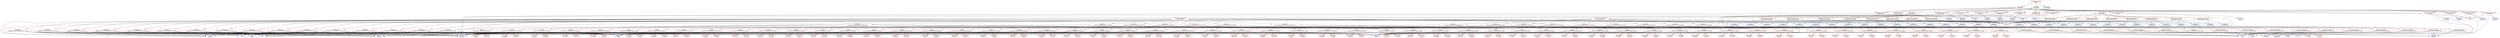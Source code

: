 digraph model_s{
"model_s" [ color=red, label="RooSimultaneousOpt\nmodel_s"];
"pdf_binChIso" [ color=red, label="RooProdPdf\npdf_binChIso"];
"pdf_binChIso_nuis" [ color=red, label="RooRealSumPdf\npdf_binChIso_nuis"];
"prop_binChIso" [ color=red, label="CMSHistErrorPropagator\nprop_binChIso"];
"shapeBkg_ChIso_isolatedZGamma_morph" [ color=red, label="CMSHistFunc\nshapeBkg_ChIso_isolatedZGamma_morph"];
"CMS_th1x" [ color=blue, label="RooRealVar\nCMS_th1x"];
"BTagSF_b" [ color=blue, label="RooRealVar\nBTagSF_b"];
"BTagSF_l" [ color=blue, label="RooRealVar\nBTagSF_l"];
"PU" [ color=blue, label="RooRealVar\nPU"];
"MuEff" [ color=blue, label="RooRealVar\nMuEff"];
"PhoEff" [ color=blue, label="RooRealVar\nPhoEff"];
"EleEff" [ color=blue, label="RooRealVar\nEleEff"];
"Q2" [ color=blue, label="RooRealVar\nQ2"];
"shapeBkg_ChIso_isolatedWGamma_morph" [ color=red, label="CMSHistFunc\nshapeBkg_ChIso_isolatedWGamma_morph"];
"shapeBkg_ChIso_isolatedTTbar_morph" [ color=red, label="CMSHistFunc\nshapeBkg_ChIso_isolatedTTbar_morph"];
"shapeBkg_ChIso_nonPromptTTGamma_morph" [ color=red, label="CMSHistFunc\nshapeBkg_ChIso_nonPromptTTGamma_morph"];
"shapeSig_ChIso_isolatedTTGamma_morph" [ color=red, label="CMSHistFunc\nshapeSig_ChIso_isolatedTTGamma_morph"];
"shapeBkg_ChIso_nonPromptTTbar_morph" [ color=red, label="CMSHistFunc\nshapeBkg_ChIso_nonPromptTTbar_morph"];
"shapeBkg_ChIso_nonPromptOther_morph" [ color=red, label="CMSHistFunc\nshapeBkg_ChIso_nonPromptOther_morph"];
"shapeBkg_ChIso_isolatedOther_morph" [ color=red, label="CMSHistFunc\nshapeBkg_ChIso_isolatedOther_morph"];
"n_exp_final_binChIso_proc_isolatedZGamma" [ color=red, label="RooProduct\nn_exp_final_binChIso_proc_isolatedZGamma"];
"systeff_ChIso_isolatedZGamma_BTagSF_b" [ color=red, label="AsymPow\nsysteff_ChIso_isolatedZGamma_BTagSF_b"];
"0.983168" [ color=red, label="RooConstVar\n0.983168"];
"1.016694" [ color=red, label="RooConstVar\n1.016694"];
"systeff_ChIso_isolatedZGamma_BTagSF_l" [ color=red, label="AsymPow\nsysteff_ChIso_isolatedZGamma_BTagSF_l"];
"0.969271" [ color=red, label="RooConstVar\n0.969271"];
"1.030796" [ color=red, label="RooConstVar\n1.030796"];
"systeff_ChIso_isolatedZGamma_MuEff" [ color=red, label="AsymPow\nsysteff_ChIso_isolatedZGamma_MuEff"];
"0.992235" [ color=red, label="RooConstVar\n0.992235"];
"1.007794" [ color=red, label="RooConstVar\n1.007794"];
"systeff_ChIso_isolatedZGamma_PhoEff" [ color=red, label="AsymPow\nsysteff_ChIso_isolatedZGamma_PhoEff"];
"0.974467" [ color=red, label="RooConstVar\n0.974467"];
"1.025532" [ color=red, label="RooConstVar\n1.025532"];
"n_exp_binChIso_proc_isolatedZGamma" [ color=red, label="ProcessNormalization\nn_exp_binChIso_proc_isolatedZGamma"];
"lumi" [ color=blue, label="RooRealVar\nlumi"];
"ZGSF" [ color=blue, label="RooRealVar\nZGSF"];
"n_exp_final_binChIso_proc_isolatedWGamma" [ color=red, label="RooProduct\nn_exp_final_binChIso_proc_isolatedWGamma"];
"systeff_ChIso_isolatedWGamma_BTagSF_b" [ color=red, label="AsymPow\nsysteff_ChIso_isolatedWGamma_BTagSF_b"];
"0.974209" [ color=red, label="RooConstVar\n0.974209"];
"1.025729" [ color=red, label="RooConstVar\n1.025729"];
"systeff_ChIso_isolatedWGamma_BTagSF_l" [ color=red, label="AsymPow\nsysteff_ChIso_isolatedWGamma_BTagSF_l"];
"0.971769" [ color=red, label="RooConstVar\n0.971769"];
"1.028197" [ color=red, label="RooConstVar\n1.028197"];
"systeff_ChIso_isolatedWGamma_MuEff" [ color=red, label="AsymPow\nsysteff_ChIso_isolatedWGamma_MuEff"];
"0.990203" [ color=red, label="RooConstVar\n0.990203"];
"1.009883" [ color=red, label="RooConstVar\n1.009883"];
"systeff_ChIso_isolatedWGamma_PhoEff" [ color=red, label="AsymPow\nsysteff_ChIso_isolatedWGamma_PhoEff"];
"0.974729" [ color=red, label="RooConstVar\n0.974729"];
"1.025271" [ color=red, label="RooConstVar\n1.025271"];
"n_exp_binChIso_proc_isolatedWGamma" [ color=red, label="ProcessNormalization\nn_exp_binChIso_proc_isolatedWGamma"];
"WGSF" [ color=blue, label="RooRealVar\nWGSF"];
"n_exp_final_binChIso_proc_isolatedTTbar" [ color=red, label="RooProduct\nn_exp_final_binChIso_proc_isolatedTTbar"];
"systeff_ChIso_isolatedTTbar_BTagSF_b" [ color=red, label="AsymPow\nsysteff_ChIso_isolatedTTbar_BTagSF_b"];
"0.992493" [ color=red, label="RooConstVar\n0.992493"];
"1.007269" [ color=red, label="RooConstVar\n1.007269"];
"systeff_ChIso_isolatedTTbar_MuEff" [ color=red, label="AsymPow\nsysteff_ChIso_isolatedTTbar_MuEff"];
"0.991776" [ color=red, label="RooConstVar\n0.991776"];
"1.008273" [ color=red, label="RooConstVar\n1.008273"];
"systeff_ChIso_isolatedTTbar_PhoEff" [ color=red, label="AsymPow\nsysteff_ChIso_isolatedTTbar_PhoEff"];
"0.974118" [ color=red, label="RooConstVar\n0.974118"];
"1.025882" [ color=red, label="RooConstVar\n1.025882"];
"n_exp_binChIso_proc_isolatedTTbar" [ color=red, label="ProcessNormalization\nn_exp_binChIso_proc_isolatedTTbar"];
"TTbarSF" [ color=blue, label="RooRealVar\nTTbarSF"];
"n_exp_final_binChIso_proc_nonPromptTTGamma" [ color=red, label="RooProduct\nn_exp_final_binChIso_proc_nonPromptTTGamma"];
"systeff_ChIso_nonPromptTTGamma_BTagSF_b" [ color=red, label="AsymPow\nsysteff_ChIso_nonPromptTTGamma_BTagSF_b"];
"0.990868" [ color=red, label="RooConstVar\n0.990868"];
"1.008932" [ color=red, label="RooConstVar\n1.008932"];
"systeff_ChIso_nonPromptTTGamma_MuEff" [ color=red, label="AsymPow\nsysteff_ChIso_nonPromptTTGamma_MuEff"];
"0.991956" [ color=red, label="RooConstVar\n0.991956"];
"1.008092" [ color=red, label="RooConstVar\n1.008092"];
"systeff_ChIso_nonPromptTTGamma_PhoEff" [ color=red, label="AsymPow\nsysteff_ChIso_nonPromptTTGamma_PhoEff"];
"0.973154" [ color=red, label="RooConstVar\n0.973154"];
"1.026846" [ color=red, label="RooConstVar\n1.026846"];
"n_exp_binChIso_proc_nonPromptTTGamma" [ color=red, label="ProcessNormalization\nn_exp_binChIso_proc_nonPromptTTGamma"];
"nonPromptSF" [ color=blue, label="RooRealVar\nnonPromptSF"];
"n_exp_final_binChIso_proc_isolatedTTGamma" [ color=red, label="RooProduct\nn_exp_final_binChIso_proc_isolatedTTGamma"];
"systeff_ChIso_isolatedTTGamma_BTagSF_b" [ color=red, label="AsymPow\nsysteff_ChIso_isolatedTTGamma_BTagSF_b"];
"0.991184" [ color=red, label="RooConstVar\n0.991184"];
"1.008611" [ color=red, label="RooConstVar\n1.008611"];
"systeff_ChIso_isolatedTTGamma_MuEff" [ color=red, label="AsymPow\nsysteff_ChIso_isolatedTTGamma_MuEff"];
"0.991875" [ color=red, label="RooConstVar\n0.991875"];
"1.008189" [ color=red, label="RooConstVar\n1.008189"];
"systeff_ChIso_isolatedTTGamma_PhoEff" [ color=red, label="AsymPow\nsysteff_ChIso_isolatedTTGamma_PhoEff"];
"0.973831" [ color=red, label="RooConstVar\n0.973831"];
"1.026180" [ color=red, label="RooConstVar\n1.026180"];
"n_exp_binChIso_proc_isolatedTTGamma" [ color=red, label="ProcessNormalization\nn_exp_binChIso_proc_isolatedTTGamma"];
"r" [ color=blue, label="RooRealVar\nr"];
"n_exp_final_binChIso_proc_nonPromptTTbar" [ color=red, label="RooProduct\nn_exp_final_binChIso_proc_nonPromptTTbar"];
"systeff_ChIso_nonPromptTTbar_BTagSF_b" [ color=red, label="AsymPow\nsysteff_ChIso_nonPromptTTbar_BTagSF_b"];
"0.991633" [ color=red, label="RooConstVar\n0.991633"];
"1.008155" [ color=red, label="RooConstVar\n1.008155"];
"systeff_ChIso_nonPromptTTbar_BTagSF_l" [ color=red, label="AsymPow\nsysteff_ChIso_nonPromptTTbar_BTagSF_l"];
"0.998711" [ color=red, label="RooConstVar\n0.998711"];
"1.001286" [ color=red, label="RooConstVar\n1.001286"];
"systeff_ChIso_nonPromptTTbar_MuEff" [ color=red, label="AsymPow\nsysteff_ChIso_nonPromptTTbar_MuEff"];
"0.992031" [ color=red, label="RooConstVar\n0.992031"];
"1.008016" [ color=red, label="RooConstVar\n1.008016"];
"systeff_ChIso_nonPromptTTbar_PhoEff" [ color=red, label="AsymPow\nsysteff_ChIso_nonPromptTTbar_PhoEff"];
"0.972998" [ color=red, label="RooConstVar\n0.972998"];
"1.027002" [ color=red, label="RooConstVar\n1.027002"];
"n_exp_binChIso_proc_nonPromptTTbar" [ color=red, label="ProcessNormalization\nn_exp_binChIso_proc_nonPromptTTbar"];
"n_exp_final_binChIso_proc_nonPromptOther" [ color=red, label="RooProduct\nn_exp_final_binChIso_proc_nonPromptOther"];
"systeff_ChIso_nonPromptOther_BTagSF_b" [ color=red, label="AsymPow\nsysteff_ChIso_nonPromptOther_BTagSF_b"];
"0.981992" [ color=red, label="RooConstVar\n0.981992"];
"1.017939" [ color=red, label="RooConstVar\n1.017939"];
"systeff_ChIso_nonPromptOther_BTagSF_l" [ color=red, label="AsymPow\nsysteff_ChIso_nonPromptOther_BTagSF_l"];
"0.969558" [ color=red, label="RooConstVar\n0.969558"];
"1.030691" [ color=red, label="RooConstVar\n1.030691"];
"systeff_ChIso_nonPromptOther_MuEff" [ color=red, label="AsymPow\nsysteff_ChIso_nonPromptOther_MuEff"];
"0.990912" [ color=red, label="RooConstVar\n0.990912"];
"1.009170" [ color=red, label="RooConstVar\n1.009170"];
"systeff_ChIso_nonPromptOther_PhoEff" [ color=red, label="AsymPow\nsysteff_ChIso_nonPromptOther_PhoEff"];
"0.972453" [ color=red, label="RooConstVar\n0.972453"];
"1.027547" [ color=red, label="RooConstVar\n1.027547"];
"n_exp_binChIso_proc_nonPromptOther" [ color=red, label="ProcessNormalization\nn_exp_binChIso_proc_nonPromptOther"];
"OtherSF" [ color=blue, label="RooRealVar\nOtherSF"];
"n_exp_final_binChIso_proc_isolatedOther" [ color=red, label="RooProduct\nn_exp_final_binChIso_proc_isolatedOther"];
"systeff_ChIso_isolatedOther_BTagSF_b" [ color=red, label="AsymPow\nsysteff_ChIso_isolatedOther_BTagSF_b"];
"0.993722" [ color=red, label="RooConstVar\n0.993722"];
"1.005883" [ color=red, label="RooConstVar\n1.005883"];
"systeff_ChIso_isolatedOther_MuEff" [ color=red, label="AsymPow\nsysteff_ChIso_isolatedOther_MuEff"];
"0.992746" [ color=red, label="RooConstVar\n0.992746"];
"1.007304" [ color=red, label="RooConstVar\n1.007304"];
"systeff_ChIso_isolatedOther_PhoEff" [ color=red, label="AsymPow\nsysteff_ChIso_isolatedOther_PhoEff"];
"0.979724" [ color=red, label="RooConstVar\n0.979724"];
"1.020276" [ color=red, label="RooConstVar\n1.020276"];
"n_exp_binChIso_proc_isolatedOther" [ color=red, label="ProcessNormalization\nn_exp_binChIso_proc_isolatedOther"];
"prop_binChIso_bin0" [ color=blue, label="RooRealVar\nprop_binChIso_bin0"];
"prop_binChIso_bin1" [ color=blue, label="RooRealVar\nprop_binChIso_bin1"];
"prop_binChIso_bin2" [ color=blue, label="RooRealVar\nprop_binChIso_bin2"];
"prop_binChIso_bin3" [ color=blue, label="RooRealVar\nprop_binChIso_bin3"];
"prop_binChIso_bin4" [ color=blue, label="RooRealVar\nprop_binChIso_bin4"];
"prop_binChIso_bin5" [ color=blue, label="RooRealVar\nprop_binChIso_bin5"];
"prop_binChIso_bin6" [ color=blue, label="RooRealVar\nprop_binChIso_bin6"];
"prop_binChIso_bin7" [ color=blue, label="RooRealVar\nprop_binChIso_bin7"];
"ONE" [ color=blue, label="RooRealVar\nONE"];
"pdfbins_binChIso" [ color=red, label="RooProdPdf\npdfbins_binChIso"];
"prop_binChIso_bin0_Pdf" [ color=red, label="SimpleGaussianConstraint\nprop_binChIso_bin0_Pdf"];
"prop_binChIso_bin0_In" [ color=blue, label="RooRealVar\nprop_binChIso_bin0_In"];
"1" [ color=red, label="RooConstVar\n1"];
"prop_binChIso_bin1_Pdf" [ color=red, label="SimpleGaussianConstraint\nprop_binChIso_bin1_Pdf"];
"prop_binChIso_bin1_In" [ color=blue, label="RooRealVar\nprop_binChIso_bin1_In"];
"prop_binChIso_bin2_Pdf" [ color=red, label="SimpleGaussianConstraint\nprop_binChIso_bin2_Pdf"];
"prop_binChIso_bin2_In" [ color=blue, label="RooRealVar\nprop_binChIso_bin2_In"];
"prop_binChIso_bin3_Pdf" [ color=red, label="SimpleGaussianConstraint\nprop_binChIso_bin3_Pdf"];
"prop_binChIso_bin3_In" [ color=blue, label="RooRealVar\nprop_binChIso_bin3_In"];
"prop_binChIso_bin4_Pdf" [ color=red, label="SimpleGaussianConstraint\nprop_binChIso_bin4_Pdf"];
"prop_binChIso_bin4_In" [ color=blue, label="RooRealVar\nprop_binChIso_bin4_In"];
"prop_binChIso_bin5_Pdf" [ color=red, label="SimpleGaussianConstraint\nprop_binChIso_bin5_Pdf"];
"prop_binChIso_bin5_In" [ color=blue, label="RooRealVar\nprop_binChIso_bin5_In"];
"prop_binChIso_bin6_Pdf" [ color=red, label="SimpleGaussianConstraint\nprop_binChIso_bin6_Pdf"];
"prop_binChIso_bin6_In" [ color=blue, label="RooRealVar\nprop_binChIso_bin6_In"];
"prop_binChIso_bin7_Pdf" [ color=red, label="SimpleGaussianConstraint\nprop_binChIso_bin7_Pdf"];
"prop_binChIso_bin7_In" [ color=blue, label="RooRealVar\nprop_binChIso_bin7_In"];
"lumi_Pdf" [ color=red, label="SimpleGaussianConstraint\nlumi_Pdf"];
"lumi_In" [ color=blue, label="RooRealVar\nlumi_In"];
"BTagSF_b_Pdf" [ color=red, label="SimpleGaussianConstraint\nBTagSF_b_Pdf"];
"BTagSF_b_In" [ color=blue, label="RooRealVar\nBTagSF_b_In"];
"BTagSF_l_Pdf" [ color=red, label="SimpleGaussianConstraint\nBTagSF_l_Pdf"];
"BTagSF_l_In" [ color=blue, label="RooRealVar\nBTagSF_l_In"];
"PU_Pdf" [ color=red, label="SimpleGaussianConstraint\nPU_Pdf"];
"PU_In" [ color=blue, label="RooRealVar\nPU_In"];
"MuEff_Pdf" [ color=red, label="SimpleGaussianConstraint\nMuEff_Pdf"];
"MuEff_In" [ color=blue, label="RooRealVar\nMuEff_In"];
"PhoEff_Pdf" [ color=red, label="SimpleGaussianConstraint\nPhoEff_Pdf"];
"PhoEff_In" [ color=blue, label="RooRealVar\nPhoEff_In"];
"EleEff_Pdf" [ color=red, label="SimpleGaussianConstraint\nEleEff_Pdf"];
"EleEff_In" [ color=blue, label="RooRealVar\nEleEff_In"];
"Q2_Pdf" [ color=red, label="SimpleGaussianConstraint\nQ2_Pdf"];
"Q2_In" [ color=blue, label="RooRealVar\nQ2_In"];
"TTbarSF_Pdf" [ color=red, label="SimpleGaussianConstraint\nTTbarSF_Pdf"];
"0.2" [ color=red, label="RooConstVar\n0.2"];
"TTbarSF_In" [ color=blue, label="RooRealVar\nTTbarSF_In"];
"WGSF_Pdf" [ color=red, label="SimpleGaussianConstraint\nWGSF_Pdf"];
"WGSF_In" [ color=blue, label="RooRealVar\nWGSF_In"];
"ZGSF_Pdf" [ color=red, label="SimpleGaussianConstraint\nZGSF_Pdf"];
"ZGSF_In" [ color=blue, label="RooRealVar\nZGSF_In"];
"OtherSF_Pdf" [ color=red, label="SimpleGaussianConstraint\nOtherSF_Pdf"];
"OtherSF_In" [ color=blue, label="RooRealVar\nOtherSF_In"];
"pdf_binM3" [ color=red, label="RooProdPdf\npdf_binM3"];
"pdf_binM3_nuis" [ color=red, label="RooRealSumPdf\npdf_binM3_nuis"];
"prop_binM3" [ color=red, label="CMSHistErrorPropagator\nprop_binM3"];
"shapeBkg_M3_isolatedZGamma_morph" [ color=red, label="CMSHistFunc\nshapeBkg_M3_isolatedZGamma_morph"];
"shapeBkg_M3_isolatedWGamma_morph" [ color=red, label="CMSHistFunc\nshapeBkg_M3_isolatedWGamma_morph"];
"shapeBkg_M3_isolatedTTbar_morph" [ color=red, label="CMSHistFunc\nshapeBkg_M3_isolatedTTbar_morph"];
"shapeBkg_M3_nonPromptTTGamma_morph" [ color=red, label="CMSHistFunc\nshapeBkg_M3_nonPromptTTGamma_morph"];
"shapeSig_M3_isolatedTTGamma_morph" [ color=red, label="CMSHistFunc\nshapeSig_M3_isolatedTTGamma_morph"];
"shapeBkg_M3_nonPromptTTbar_morph" [ color=red, label="CMSHistFunc\nshapeBkg_M3_nonPromptTTbar_morph"];
"shapeBkg_M3_nonPromptOther_morph" [ color=red, label="CMSHistFunc\nshapeBkg_M3_nonPromptOther_morph"];
"shapeBkg_M3_isolatedOther_morph" [ color=red, label="CMSHistFunc\nshapeBkg_M3_isolatedOther_morph"];
"n_exp_final_binM3_proc_isolatedZGamma" [ color=red, label="RooProduct\nn_exp_final_binM3_proc_isolatedZGamma"];
"systeff_M3_isolatedZGamma_BTagSF_b" [ color=red, label="AsymPow\nsysteff_M3_isolatedZGamma_BTagSF_b"];
"0.982375" [ color=red, label="RooConstVar\n0.982375"];
"1.017436" [ color=red, label="RooConstVar\n1.017436"];
"systeff_M3_isolatedZGamma_BTagSF_l" [ color=red, label="AsymPow\nsysteff_M3_isolatedZGamma_BTagSF_l"];
"0.970734" [ color=red, label="RooConstVar\n0.970734"];
"1.029242" [ color=red, label="RooConstVar\n1.029242"];
"systeff_M3_isolatedZGamma_MuEff" [ color=red, label="AsymPow\nsysteff_M3_isolatedZGamma_MuEff"];
"0.992128" [ color=red, label="RooConstVar\n0.992128"];
"1.007922" [ color=red, label="RooConstVar\n1.007922"];
"systeff_M3_isolatedZGamma_PhoEff" [ color=red, label="AsymPow\nsysteff_M3_isolatedZGamma_PhoEff"];
"0.973715" [ color=red, label="RooConstVar\n0.973715"];
"1.026285" [ color=red, label="RooConstVar\n1.026285"];
"n_exp_binM3_proc_isolatedZGamma" [ color=red, label="ProcessNormalization\nn_exp_binM3_proc_isolatedZGamma"];
"n_exp_final_binM3_proc_isolatedWGamma" [ color=red, label="RooProduct\nn_exp_final_binM3_proc_isolatedWGamma"];
"systeff_M3_isolatedWGamma_BTagSF_b" [ color=red, label="AsymPow\nsysteff_M3_isolatedWGamma_BTagSF_b"];
"0.976960" [ color=red, label="RooConstVar\n0.976960"];
"1.022896" [ color=red, label="RooConstVar\n1.022896"];
"systeff_M3_isolatedWGamma_BTagSF_l" [ color=red, label="AsymPow\nsysteff_M3_isolatedWGamma_BTagSF_l"];
"0.972671" [ color=red, label="RooConstVar\n0.972671"];
"1.027568" [ color=red, label="RooConstVar\n1.027568"];
"systeff_M3_isolatedWGamma_MuEff" [ color=red, label="AsymPow\nsysteff_M3_isolatedWGamma_MuEff"];
"0.990080" [ color=red, label="RooConstVar\n0.990080"];
"1.010000" [ color=red, label="RooConstVar\n1.010000"];
"systeff_M3_isolatedWGamma_PhoEff" [ color=red, label="AsymPow\nsysteff_M3_isolatedWGamma_PhoEff"];
"0.974415" [ color=red, label="RooConstVar\n0.974415"];
"1.025585" [ color=red, label="RooConstVar\n1.025585"];
"n_exp_binM3_proc_isolatedWGamma" [ color=red, label="ProcessNormalization\nn_exp_binM3_proc_isolatedWGamma"];
"n_exp_final_binM3_proc_isolatedTTbar" [ color=red, label="RooProduct\nn_exp_final_binM3_proc_isolatedTTbar"];
"systeff_M3_isolatedTTbar_BTagSF_b" [ color=red, label="AsymPow\nsysteff_M3_isolatedTTbar_BTagSF_b"];
"0.991728" [ color=red, label="RooConstVar\n0.991728"];
"1.008053" [ color=red, label="RooConstVar\n1.008053"];
"systeff_M3_isolatedTTbar_BTagSF_l" [ color=red, label="AsymPow\nsysteff_M3_isolatedTTbar_BTagSF_l"];
"1.001619" [ color=red, label="RooConstVar\n1.001619"];
"0.998393" [ color=red, label="RooConstVar\n0.998393"];
"systeff_M3_isolatedTTbar_MuEff" [ color=red, label="AsymPow\nsysteff_M3_isolatedTTbar_MuEff"];
"0.991763" [ color=red, label="RooConstVar\n0.991763"];
"1.008292" [ color=red, label="RooConstVar\n1.008292"];
"systeff_M3_isolatedTTbar_PhoEff" [ color=red, label="AsymPow\nsysteff_M3_isolatedTTbar_PhoEff"];
"0.975101" [ color=red, label="RooConstVar\n0.975101"];
"1.024899" [ color=red, label="RooConstVar\n1.024899"];
"n_exp_binM3_proc_isolatedTTbar" [ color=red, label="ProcessNormalization\nn_exp_binM3_proc_isolatedTTbar"];
"n_exp_final_binM3_proc_nonPromptTTGamma" [ color=red, label="RooProduct\nn_exp_final_binM3_proc_nonPromptTTGamma"];
"systeff_M3_nonPromptTTGamma_BTagSF_b" [ color=red, label="AsymPow\nsysteff_M3_nonPromptTTGamma_BTagSF_b"];
"0.988848" [ color=red, label="RooConstVar\n0.988848"];
"1.010997" [ color=red, label="RooConstVar\n1.010997"];
"systeff_M3_nonPromptTTGamma_MuEff" [ color=red, label="AsymPow\nsysteff_M3_nonPromptTTGamma_MuEff"];
"0.991745" [ color=red, label="RooConstVar\n0.991745"];
"1.008308" [ color=red, label="RooConstVar\n1.008308"];
"systeff_M3_nonPromptTTGamma_PhoEff" [ color=red, label="AsymPow\nsysteff_M3_nonPromptTTGamma_PhoEff"];
"0.972800" [ color=red, label="RooConstVar\n0.972800"];
"1.027200" [ color=red, label="RooConstVar\n1.027200"];
"n_exp_binM3_proc_nonPromptTTGamma" [ color=red, label="ProcessNormalization\nn_exp_binM3_proc_nonPromptTTGamma"];
"n_exp_final_binM3_proc_isolatedTTGamma" [ color=red, label="RooProduct\nn_exp_final_binM3_proc_isolatedTTGamma"];
"systeff_M3_isolatedTTGamma_BTagSF_b" [ color=red, label="AsymPow\nsysteff_M3_isolatedTTGamma_BTagSF_b"];
"0.990725" [ color=red, label="RooConstVar\n0.990725"];
"1.009071" [ color=red, label="RooConstVar\n1.009071"];
"systeff_M3_isolatedTTGamma_MuEff" [ color=red, label="AsymPow\nsysteff_M3_isolatedTTGamma_MuEff"];
"0.991951" [ color=red, label="RooConstVar\n0.991951"];
"1.008098" [ color=red, label="RooConstVar\n1.008098"];
"systeff_M3_isolatedTTGamma_PhoEff" [ color=red, label="AsymPow\nsysteff_M3_isolatedTTGamma_PhoEff"];
"0.973596" [ color=red, label="RooConstVar\n0.973596"];
"1.026403" [ color=red, label="RooConstVar\n1.026403"];
"n_exp_binM3_proc_isolatedTTGamma" [ color=red, label="ProcessNormalization\nn_exp_binM3_proc_isolatedTTGamma"];
"n_exp_final_binM3_proc_nonPromptTTbar" [ color=red, label="RooProduct\nn_exp_final_binM3_proc_nonPromptTTbar"];
"systeff_M3_nonPromptTTbar_BTagSF_b" [ color=red, label="AsymPow\nsysteff_M3_nonPromptTTbar_BTagSF_b"];
"0.990953" [ color=red, label="RooConstVar\n0.990953"];
"1.008847" [ color=red, label="RooConstVar\n1.008847"];
"systeff_M3_nonPromptTTbar_MuEff" [ color=red, label="AsymPow\nsysteff_M3_nonPromptTTbar_MuEff"];
"0.991987" [ color=red, label="RooConstVar\n0.991987"];
"1.008061" [ color=red, label="RooConstVar\n1.008061"];
"systeff_M3_nonPromptTTbar_PhoEff" [ color=red, label="AsymPow\nsysteff_M3_nonPromptTTbar_PhoEff"];
"0.972582" [ color=red, label="RooConstVar\n0.972582"];
"1.027418" [ color=red, label="RooConstVar\n1.027418"];
"n_exp_binM3_proc_nonPromptTTbar" [ color=red, label="ProcessNormalization\nn_exp_binM3_proc_nonPromptTTbar"];
"n_exp_final_binM3_proc_nonPromptOther" [ color=red, label="RooProduct\nn_exp_final_binM3_proc_nonPromptOther"];
"systeff_M3_nonPromptOther_BTagSF_b" [ color=red, label="AsymPow\nsysteff_M3_nonPromptOther_BTagSF_b"];
"0.982297" [ color=red, label="RooConstVar\n0.982297"];
"1.017341" [ color=red, label="RooConstVar\n1.017341"];
"systeff_M3_nonPromptOther_BTagSF_l" [ color=red, label="AsymPow\nsysteff_M3_nonPromptOther_BTagSF_l"];
"0.967319" [ color=red, label="RooConstVar\n0.967319"];
"1.032437" [ color=red, label="RooConstVar\n1.032437"];
"systeff_M3_nonPromptOther_MuEff" [ color=red, label="AsymPow\nsysteff_M3_nonPromptOther_MuEff"];
"0.991507" [ color=red, label="RooConstVar\n0.991507"];
"1.008542" [ color=red, label="RooConstVar\n1.008542"];
"systeff_M3_nonPromptOther_PhoEff" [ color=red, label="AsymPow\nsysteff_M3_nonPromptOther_PhoEff"];
"0.970410" [ color=red, label="RooConstVar\n0.970410"];
"1.029590" [ color=red, label="RooConstVar\n1.029590"];
"n_exp_binM3_proc_nonPromptOther" [ color=red, label="ProcessNormalization\nn_exp_binM3_proc_nonPromptOther"];
"n_exp_final_binM3_proc_isolatedOther" [ color=red, label="RooProduct\nn_exp_final_binM3_proc_isolatedOther"];
"systeff_M3_isolatedOther_BTagSF_b" [ color=red, label="AsymPow\nsysteff_M3_isolatedOther_BTagSF_b"];
"0.995700" [ color=red, label="RooConstVar\n0.995700"];
"1.003801" [ color=red, label="RooConstVar\n1.003801"];
"systeff_M3_isolatedOther_BTagSF_l" [ color=red, label="AsymPow\nsysteff_M3_isolatedOther_BTagSF_l"];
"1.001437" [ color=red, label="RooConstVar\n1.001437"];
"0.998567" [ color=red, label="RooConstVar\n0.998567"];
"systeff_M3_isolatedOther_MuEff" [ color=red, label="AsymPow\nsysteff_M3_isolatedOther_MuEff"];
"0.995866" [ color=red, label="RooConstVar\n0.995866"];
"1.004154" [ color=red, label="RooConstVar\n1.004154"];
"systeff_M3_isolatedOther_PhoEff" [ color=red, label="AsymPow\nsysteff_M3_isolatedOther_PhoEff"];
"0.978986" [ color=red, label="RooConstVar\n0.978986"];
"1.021014" [ color=red, label="RooConstVar\n1.021014"];
"n_exp_binM3_proc_isolatedOther" [ color=red, label="ProcessNormalization\nn_exp_binM3_proc_isolatedOther"];
"prop_binM3_bin0" [ color=blue, label="RooRealVar\nprop_binM3_bin0"];
"prop_binM3_bin1" [ color=blue, label="RooRealVar\nprop_binM3_bin1"];
"prop_binM3_bin2" [ color=blue, label="RooRealVar\nprop_binM3_bin2"];
"prop_binM3_bin3" [ color=blue, label="RooRealVar\nprop_binM3_bin3"];
"prop_binM3_bin4" [ color=blue, label="RooRealVar\nprop_binM3_bin4"];
"prop_binM3_bin5" [ color=blue, label="RooRealVar\nprop_binM3_bin5"];
"prop_binM3_bin6" [ color=blue, label="RooRealVar\nprop_binM3_bin6"];
"prop_binM3_bin7" [ color=blue, label="RooRealVar\nprop_binM3_bin7"];
"pdfbins_binM3" [ color=red, label="RooProdPdf\npdfbins_binM3"];
"prop_binM3_bin0_Pdf" [ color=red, label="SimpleGaussianConstraint\nprop_binM3_bin0_Pdf"];
"prop_binM3_bin0_In" [ color=blue, label="RooRealVar\nprop_binM3_bin0_In"];
"prop_binM3_bin1_Pdf" [ color=red, label="SimpleGaussianConstraint\nprop_binM3_bin1_Pdf"];
"prop_binM3_bin1_In" [ color=blue, label="RooRealVar\nprop_binM3_bin1_In"];
"prop_binM3_bin2_Pdf" [ color=red, label="SimpleGaussianConstraint\nprop_binM3_bin2_Pdf"];
"prop_binM3_bin2_In" [ color=blue, label="RooRealVar\nprop_binM3_bin2_In"];
"prop_binM3_bin3_Pdf" [ color=red, label="SimpleGaussianConstraint\nprop_binM3_bin3_Pdf"];
"prop_binM3_bin3_In" [ color=blue, label="RooRealVar\nprop_binM3_bin3_In"];
"prop_binM3_bin4_Pdf" [ color=red, label="SimpleGaussianConstraint\nprop_binM3_bin4_Pdf"];
"prop_binM3_bin4_In" [ color=blue, label="RooRealVar\nprop_binM3_bin4_In"];
"prop_binM3_bin5_Pdf" [ color=red, label="SimpleGaussianConstraint\nprop_binM3_bin5_Pdf"];
"prop_binM3_bin5_In" [ color=blue, label="RooRealVar\nprop_binM3_bin5_In"];
"prop_binM3_bin6_Pdf" [ color=red, label="SimpleGaussianConstraint\nprop_binM3_bin6_Pdf"];
"prop_binM3_bin6_In" [ color=blue, label="RooRealVar\nprop_binM3_bin6_In"];
"prop_binM3_bin7_Pdf" [ color=red, label="SimpleGaussianConstraint\nprop_binM3_bin7_Pdf"];
"prop_binM3_bin7_In" [ color=blue, label="RooRealVar\nprop_binM3_bin7_In"];
"CMS_channel" [ color=blue, label="RooCategory\nCMS_channel"];
"n_exp_binChIso_proc_isolatedTTbar" -> "lumi";
"n_exp_binChIso_proc_isolatedTTbar" -> "TTbarSF";
"BTagSF_b_Pdf" -> "BTagSF_b";
"BTagSF_b_Pdf" -> "1";
"BTagSF_b_Pdf" -> "BTagSF_b_In";
"n_exp_binChIso_proc_isolatedOther" -> "lumi";
"n_exp_binChIso_proc_isolatedOther" -> "OtherSF";
"lumi_Pdf" -> "lumi";
"lumi_Pdf" -> "lumi_In";
"lumi_Pdf" -> "1";
"BTagSF_l_Pdf" -> "1";
"BTagSF_l_Pdf" -> "BTagSF_l";
"BTagSF_l_Pdf" -> "BTagSF_l_In";
"PhoEff_Pdf" -> "1";
"PhoEff_Pdf" -> "PhoEff";
"PhoEff_Pdf" -> "PhoEff_In";
"prop_binM3_bin6_Pdf" -> "1";
"prop_binM3_bin6_Pdf" -> "prop_binM3_bin6_In";
"prop_binM3_bin6_Pdf" -> "prop_binM3_bin6";
"Q2_Pdf" -> "1";
"Q2_Pdf" -> "Q2";
"Q2_Pdf" -> "Q2_In";
"PU_Pdf" -> "PU_In";
"PU_Pdf" -> "1";
"PU_Pdf" -> "PU";
"EleEff_Pdf" -> "1";
"EleEff_Pdf" -> "EleEff";
"EleEff_Pdf" -> "EleEff_In";
"MuEff_Pdf" -> "1";
"MuEff_Pdf" -> "MuEff";
"MuEff_Pdf" -> "MuEff_In";
"WGSF_Pdf" -> "0.2";
"WGSF_Pdf" -> "WGSF";
"WGSF_Pdf" -> "WGSF_In";
"TTbarSF_Pdf" -> "0.2";
"TTbarSF_Pdf" -> "TTbarSF";
"TTbarSF_Pdf" -> "TTbarSF_In";
"OtherSF_Pdf" -> "0.2";
"OtherSF_Pdf" -> "OtherSF";
"OtherSF_Pdf" -> "OtherSF_In";
"ZGSF_Pdf" -> "0.2";
"ZGSF_Pdf" -> "ZGSF";
"ZGSF_Pdf" -> "ZGSF_In";
"n_exp_binM3_proc_isolatedTTbar" -> "lumi";
"n_exp_binM3_proc_isolatedTTbar" -> "TTbarSF";
"n_exp_binM3_proc_isolatedZGamma" -> "lumi";
"n_exp_binM3_proc_isolatedZGamma" -> "ZGSF";
"n_exp_binM3_proc_isolatedTTGamma" -> "r";
"n_exp_binM3_proc_isolatedTTGamma" -> "lumi";
"n_exp_binChIso_proc_nonPromptTTbar" -> "lumi";
"n_exp_binChIso_proc_nonPromptTTbar" -> "TTbarSF";
"n_exp_binChIso_proc_nonPromptTTbar" -> "nonPromptSF";
"n_exp_binM3_proc_nonPromptTTbar" -> "lumi";
"n_exp_binM3_proc_nonPromptTTbar" -> "TTbarSF";
"n_exp_binM3_proc_nonPromptTTbar" -> "nonPromptSF";
"n_exp_binM3_proc_isolatedOther" -> "lumi";
"n_exp_binM3_proc_isolatedOther" -> "OtherSF";
"n_exp_binChIso_proc_isolatedTTGamma" -> "r";
"n_exp_binChIso_proc_isolatedTTGamma" -> "lumi";
"n_exp_binChIso_proc_isolatedWGamma" -> "lumi";
"n_exp_binChIso_proc_isolatedWGamma" -> "WGSF";
"n_exp_binChIso_proc_isolatedZGamma" -> "lumi";
"n_exp_binChIso_proc_isolatedZGamma" -> "ZGSF";
"n_exp_binChIso_proc_nonPromptOther" -> "lumi";
"n_exp_binChIso_proc_nonPromptOther" -> "OtherSF";
"n_exp_binChIso_proc_nonPromptOther" -> "nonPromptSF";
"n_exp_binM3_proc_isolatedWGamma" -> "lumi";
"n_exp_binM3_proc_isolatedWGamma" -> "WGSF";
"n_exp_binChIso_proc_nonPromptTTGamma" -> "lumi";
"n_exp_binChIso_proc_nonPromptTTGamma" -> "nonPromptSF";
"n_exp_binM3_proc_nonPromptTTGamma" -> "lumi";
"n_exp_binM3_proc_nonPromptTTGamma" -> "nonPromptSF";
"n_exp_binM3_proc_nonPromptOther" -> "lumi";
"n_exp_binM3_proc_nonPromptOther" -> "OtherSF";
"n_exp_binM3_proc_nonPromptOther" -> "nonPromptSF";
"prop_binChIso_bin7_Pdf" -> "1";
"prop_binChIso_bin7_Pdf" -> "prop_binChIso_bin7_In";
"prop_binChIso_bin7_Pdf" -> "prop_binChIso_bin7";
"prop_binChIso_bin3_Pdf" -> "1";
"prop_binChIso_bin3_Pdf" -> "prop_binChIso_bin3_In";
"prop_binChIso_bin3_Pdf" -> "prop_binChIso_bin3";
"prop_binChIso_bin0_Pdf" -> "1";
"prop_binChIso_bin0_Pdf" -> "prop_binChIso_bin0";
"prop_binChIso_bin0_Pdf" -> "prop_binChIso_bin0_In";
"prop_binChIso_bin5_Pdf" -> "1";
"prop_binChIso_bin5_Pdf" -> "prop_binChIso_bin5_In";
"prop_binChIso_bin5_Pdf" -> "prop_binChIso_bin5";
"prop_binChIso_bin1_Pdf" -> "1";
"prop_binChIso_bin1_Pdf" -> "prop_binChIso_bin1";
"prop_binChIso_bin1_Pdf" -> "prop_binChIso_bin1_In";
"prop_binChIso_bin2_Pdf" -> "1";
"prop_binChIso_bin2_Pdf" -> "prop_binChIso_bin2_In";
"prop_binChIso_bin2_Pdf" -> "prop_binChIso_bin2";
"prop_binChIso_bin4_Pdf" -> "1";
"prop_binChIso_bin4_Pdf" -> "prop_binChIso_bin4";
"prop_binChIso_bin4_Pdf" -> "prop_binChIso_bin4_In";
"prop_binChIso_bin6_Pdf" -> "1";
"prop_binChIso_bin6_Pdf" -> "prop_binChIso_bin6_In";
"prop_binChIso_bin6_Pdf" -> "prop_binChIso_bin6";
"prop_binM3_bin0_Pdf" -> "1";
"prop_binM3_bin0_Pdf" -> "prop_binM3_bin0_In";
"prop_binM3_bin0_Pdf" -> "prop_binM3_bin0";
"prop_binM3_bin4_Pdf" -> "1";
"prop_binM3_bin4_Pdf" -> "prop_binM3_bin4_In";
"prop_binM3_bin4_Pdf" -> "prop_binM3_bin4";
"prop_binM3_bin3_Pdf" -> "1";
"prop_binM3_bin3_Pdf" -> "prop_binM3_bin3";
"prop_binM3_bin3_Pdf" -> "prop_binM3_bin3_In";
"prop_binM3_bin1_Pdf" -> "1";
"prop_binM3_bin1_Pdf" -> "prop_binM3_bin1";
"prop_binM3_bin1_Pdf" -> "prop_binM3_bin1_In";
"prop_binM3_bin2_Pdf" -> "1";
"prop_binM3_bin2_Pdf" -> "prop_binM3_bin2";
"prop_binM3_bin2_Pdf" -> "prop_binM3_bin2_In";
"prop_binM3_bin7_Pdf" -> "1";
"prop_binM3_bin7_Pdf" -> "prop_binM3_bin7_In";
"prop_binM3_bin7_Pdf" -> "prop_binM3_bin7";
"prop_binM3_bin5_Pdf" -> "1";
"prop_binM3_bin5_Pdf" -> "prop_binM3_bin5_In";
"prop_binM3_bin5_Pdf" -> "prop_binM3_bin5";
"model_s" -> "CMS_channel";
"model_s" -> "pdf_binChIso";
"model_s" -> "pdf_binM3";
"pdf_binChIso" -> "BTagSF_b_Pdf";
"pdf_binChIso" -> "lumi_Pdf";
"pdf_binChIso" -> "BTagSF_l_Pdf";
"pdf_binChIso" -> "PhoEff_Pdf";
"pdf_binChIso" -> "Q2_Pdf";
"pdf_binChIso" -> "PU_Pdf";
"pdf_binChIso" -> "EleEff_Pdf";
"pdf_binChIso" -> "MuEff_Pdf";
"pdf_binChIso" -> "WGSF_Pdf";
"pdf_binChIso" -> "TTbarSF_Pdf";
"pdf_binChIso" -> "OtherSF_Pdf";
"pdf_binChIso" -> "ZGSF_Pdf";
"pdf_binChIso" -> "pdf_binChIso_nuis";
"pdf_binChIso" -> "pdfbins_binChIso";
"pdf_binChIso_nuis" -> "ONE";
"pdf_binChIso_nuis" -> "prop_binChIso";
"prop_binChIso" -> "CMS_th1x";
"prop_binChIso" -> "prop_binChIso_bin0";
"prop_binChIso" -> "prop_binChIso_bin1";
"prop_binChIso" -> "prop_binChIso_bin2";
"prop_binChIso" -> "prop_binChIso_bin7";
"prop_binChIso" -> "prop_binChIso_bin3";
"prop_binChIso" -> "prop_binChIso_bin4";
"prop_binChIso" -> "prop_binChIso_bin5";
"prop_binChIso" -> "prop_binChIso_bin6";
"prop_binChIso" -> "shapeBkg_ChIso_isolatedZGamma_morph";
"prop_binChIso" -> "shapeBkg_ChIso_isolatedWGamma_morph";
"prop_binChIso" -> "shapeBkg_ChIso_isolatedTTbar_morph";
"prop_binChIso" -> "shapeBkg_ChIso_nonPromptTTGamma_morph";
"prop_binChIso" -> "shapeSig_ChIso_isolatedTTGamma_morph";
"prop_binChIso" -> "shapeBkg_ChIso_nonPromptTTbar_morph";
"prop_binChIso" -> "shapeBkg_ChIso_nonPromptOther_morph";
"prop_binChIso" -> "shapeBkg_ChIso_isolatedOther_morph";
"prop_binChIso" -> "n_exp_final_binChIso_proc_isolatedZGamma";
"prop_binChIso" -> "n_exp_final_binChIso_proc_isolatedWGamma";
"prop_binChIso" -> "n_exp_final_binChIso_proc_isolatedTTbar";
"prop_binChIso" -> "n_exp_final_binChIso_proc_nonPromptTTGamma";
"prop_binChIso" -> "n_exp_final_binChIso_proc_isolatedTTGamma";
"prop_binChIso" -> "n_exp_final_binChIso_proc_nonPromptTTbar";
"prop_binChIso" -> "n_exp_final_binChIso_proc_nonPromptOther";
"prop_binChIso" -> "n_exp_final_binChIso_proc_isolatedOther";
"shapeBkg_ChIso_isolatedZGamma_morph" -> "CMS_th1x";
"shapeBkg_ChIso_isolatedZGamma_morph" -> "BTagSF_b";
"shapeBkg_ChIso_isolatedZGamma_morph" -> "BTagSF_l";
"shapeBkg_ChIso_isolatedZGamma_morph" -> "PhoEff";
"shapeBkg_ChIso_isolatedZGamma_morph" -> "MuEff";
"shapeBkg_ChIso_isolatedZGamma_morph" -> "Q2";
"shapeBkg_ChIso_isolatedZGamma_morph" -> "EleEff";
"shapeBkg_ChIso_isolatedZGamma_morph" -> "PU";
"shapeBkg_ChIso_isolatedWGamma_morph" -> "CMS_th1x";
"shapeBkg_ChIso_isolatedWGamma_morph" -> "BTagSF_b";
"shapeBkg_ChIso_isolatedWGamma_morph" -> "BTagSF_l";
"shapeBkg_ChIso_isolatedWGamma_morph" -> "PhoEff";
"shapeBkg_ChIso_isolatedWGamma_morph" -> "MuEff";
"shapeBkg_ChIso_isolatedWGamma_morph" -> "Q2";
"shapeBkg_ChIso_isolatedWGamma_morph" -> "EleEff";
"shapeBkg_ChIso_isolatedWGamma_morph" -> "PU";
"shapeBkg_ChIso_isolatedTTbar_morph" -> "CMS_th1x";
"shapeBkg_ChIso_isolatedTTbar_morph" -> "BTagSF_b";
"shapeBkg_ChIso_isolatedTTbar_morph" -> "BTagSF_l";
"shapeBkg_ChIso_isolatedTTbar_morph" -> "PhoEff";
"shapeBkg_ChIso_isolatedTTbar_morph" -> "MuEff";
"shapeBkg_ChIso_isolatedTTbar_morph" -> "Q2";
"shapeBkg_ChIso_isolatedTTbar_morph" -> "EleEff";
"shapeBkg_ChIso_isolatedTTbar_morph" -> "PU";
"shapeBkg_ChIso_nonPromptTTGamma_morph" -> "CMS_th1x";
"shapeBkg_ChIso_nonPromptTTGamma_morph" -> "BTagSF_b";
"shapeBkg_ChIso_nonPromptTTGamma_morph" -> "BTagSF_l";
"shapeBkg_ChIso_nonPromptTTGamma_morph" -> "PhoEff";
"shapeBkg_ChIso_nonPromptTTGamma_morph" -> "MuEff";
"shapeBkg_ChIso_nonPromptTTGamma_morph" -> "Q2";
"shapeBkg_ChIso_nonPromptTTGamma_morph" -> "EleEff";
"shapeBkg_ChIso_nonPromptTTGamma_morph" -> "PU";
"shapeSig_ChIso_isolatedTTGamma_morph" -> "CMS_th1x";
"shapeSig_ChIso_isolatedTTGamma_morph" -> "BTagSF_b";
"shapeSig_ChIso_isolatedTTGamma_morph" -> "BTagSF_l";
"shapeSig_ChIso_isolatedTTGamma_morph" -> "PhoEff";
"shapeSig_ChIso_isolatedTTGamma_morph" -> "MuEff";
"shapeSig_ChIso_isolatedTTGamma_morph" -> "Q2";
"shapeSig_ChIso_isolatedTTGamma_morph" -> "EleEff";
"shapeSig_ChIso_isolatedTTGamma_morph" -> "PU";
"shapeBkg_ChIso_nonPromptTTbar_morph" -> "CMS_th1x";
"shapeBkg_ChIso_nonPromptTTbar_morph" -> "BTagSF_b";
"shapeBkg_ChIso_nonPromptTTbar_morph" -> "BTagSF_l";
"shapeBkg_ChIso_nonPromptTTbar_morph" -> "PhoEff";
"shapeBkg_ChIso_nonPromptTTbar_morph" -> "MuEff";
"shapeBkg_ChIso_nonPromptTTbar_morph" -> "Q2";
"shapeBkg_ChIso_nonPromptTTbar_morph" -> "EleEff";
"shapeBkg_ChIso_nonPromptTTbar_morph" -> "PU";
"shapeBkg_ChIso_nonPromptOther_morph" -> "CMS_th1x";
"shapeBkg_ChIso_nonPromptOther_morph" -> "BTagSF_b";
"shapeBkg_ChIso_nonPromptOther_morph" -> "BTagSF_l";
"shapeBkg_ChIso_nonPromptOther_morph" -> "PhoEff";
"shapeBkg_ChIso_nonPromptOther_morph" -> "MuEff";
"shapeBkg_ChIso_nonPromptOther_morph" -> "Q2";
"shapeBkg_ChIso_nonPromptOther_morph" -> "EleEff";
"shapeBkg_ChIso_nonPromptOther_morph" -> "PU";
"shapeBkg_ChIso_isolatedOther_morph" -> "CMS_th1x";
"shapeBkg_ChIso_isolatedOther_morph" -> "BTagSF_b";
"shapeBkg_ChIso_isolatedOther_morph" -> "BTagSF_l";
"shapeBkg_ChIso_isolatedOther_morph" -> "PhoEff";
"shapeBkg_ChIso_isolatedOther_morph" -> "MuEff";
"shapeBkg_ChIso_isolatedOther_morph" -> "Q2";
"shapeBkg_ChIso_isolatedOther_morph" -> "EleEff";
"shapeBkg_ChIso_isolatedOther_morph" -> "PU";
"n_exp_final_binChIso_proc_isolatedZGamma" -> "n_exp_binChIso_proc_isolatedZGamma";
"n_exp_final_binChIso_proc_isolatedZGamma" -> "systeff_ChIso_isolatedZGamma_BTagSF_b";
"n_exp_final_binChIso_proc_isolatedZGamma" -> "systeff_ChIso_isolatedZGamma_BTagSF_l";
"n_exp_final_binChIso_proc_isolatedZGamma" -> "systeff_ChIso_isolatedZGamma_MuEff";
"n_exp_final_binChIso_proc_isolatedZGamma" -> "systeff_ChIso_isolatedZGamma_PhoEff";
"systeff_ChIso_isolatedZGamma_BTagSF_b" -> "BTagSF_b";
"systeff_ChIso_isolatedZGamma_BTagSF_b" -> "0.983168";
"systeff_ChIso_isolatedZGamma_BTagSF_b" -> "1.016694";
"systeff_ChIso_isolatedZGamma_BTagSF_l" -> "BTagSF_l";
"systeff_ChIso_isolatedZGamma_BTagSF_l" -> "0.969271";
"systeff_ChIso_isolatedZGamma_BTagSF_l" -> "1.030796";
"systeff_ChIso_isolatedZGamma_MuEff" -> "MuEff";
"systeff_ChIso_isolatedZGamma_MuEff" -> "0.992235";
"systeff_ChIso_isolatedZGamma_MuEff" -> "1.007794";
"systeff_ChIso_isolatedZGamma_PhoEff" -> "PhoEff";
"systeff_ChIso_isolatedZGamma_PhoEff" -> "0.974467";
"systeff_ChIso_isolatedZGamma_PhoEff" -> "1.025532";
"n_exp_final_binChIso_proc_isolatedWGamma" -> "n_exp_binChIso_proc_isolatedWGamma";
"n_exp_final_binChIso_proc_isolatedWGamma" -> "systeff_ChIso_isolatedWGamma_BTagSF_b";
"n_exp_final_binChIso_proc_isolatedWGamma" -> "systeff_ChIso_isolatedWGamma_BTagSF_l";
"n_exp_final_binChIso_proc_isolatedWGamma" -> "systeff_ChIso_isolatedWGamma_MuEff";
"n_exp_final_binChIso_proc_isolatedWGamma" -> "systeff_ChIso_isolatedWGamma_PhoEff";
"systeff_ChIso_isolatedWGamma_BTagSF_b" -> "BTagSF_b";
"systeff_ChIso_isolatedWGamma_BTagSF_b" -> "0.974209";
"systeff_ChIso_isolatedWGamma_BTagSF_b" -> "1.025729";
"systeff_ChIso_isolatedWGamma_BTagSF_l" -> "BTagSF_l";
"systeff_ChIso_isolatedWGamma_BTagSF_l" -> "0.971769";
"systeff_ChIso_isolatedWGamma_BTagSF_l" -> "1.028197";
"systeff_ChIso_isolatedWGamma_MuEff" -> "MuEff";
"systeff_ChIso_isolatedWGamma_MuEff" -> "0.990203";
"systeff_ChIso_isolatedWGamma_MuEff" -> "1.009883";
"systeff_ChIso_isolatedWGamma_PhoEff" -> "PhoEff";
"systeff_ChIso_isolatedWGamma_PhoEff" -> "0.974729";
"systeff_ChIso_isolatedWGamma_PhoEff" -> "1.025271";
"n_exp_final_binChIso_proc_isolatedTTbar" -> "n_exp_binChIso_proc_isolatedTTbar";
"n_exp_final_binChIso_proc_isolatedTTbar" -> "systeff_ChIso_isolatedTTbar_BTagSF_b";
"n_exp_final_binChIso_proc_isolatedTTbar" -> "systeff_ChIso_isolatedTTbar_MuEff";
"n_exp_final_binChIso_proc_isolatedTTbar" -> "systeff_ChIso_isolatedTTbar_PhoEff";
"systeff_ChIso_isolatedTTbar_BTagSF_b" -> "BTagSF_b";
"systeff_ChIso_isolatedTTbar_BTagSF_b" -> "0.992493";
"systeff_ChIso_isolatedTTbar_BTagSF_b" -> "1.007269";
"systeff_ChIso_isolatedTTbar_MuEff" -> "MuEff";
"systeff_ChIso_isolatedTTbar_MuEff" -> "0.991776";
"systeff_ChIso_isolatedTTbar_MuEff" -> "1.008273";
"systeff_ChIso_isolatedTTbar_PhoEff" -> "PhoEff";
"systeff_ChIso_isolatedTTbar_PhoEff" -> "0.974118";
"systeff_ChIso_isolatedTTbar_PhoEff" -> "1.025882";
"n_exp_final_binChIso_proc_nonPromptTTGamma" -> "n_exp_binChIso_proc_nonPromptTTGamma";
"n_exp_final_binChIso_proc_nonPromptTTGamma" -> "systeff_ChIso_nonPromptTTGamma_BTagSF_b";
"n_exp_final_binChIso_proc_nonPromptTTGamma" -> "systeff_ChIso_nonPromptTTGamma_MuEff";
"n_exp_final_binChIso_proc_nonPromptTTGamma" -> "systeff_ChIso_nonPromptTTGamma_PhoEff";
"systeff_ChIso_nonPromptTTGamma_BTagSF_b" -> "BTagSF_b";
"systeff_ChIso_nonPromptTTGamma_BTagSF_b" -> "0.990868";
"systeff_ChIso_nonPromptTTGamma_BTagSF_b" -> "1.008932";
"systeff_ChIso_nonPromptTTGamma_MuEff" -> "MuEff";
"systeff_ChIso_nonPromptTTGamma_MuEff" -> "0.991956";
"systeff_ChIso_nonPromptTTGamma_MuEff" -> "1.008092";
"systeff_ChIso_nonPromptTTGamma_PhoEff" -> "PhoEff";
"systeff_ChIso_nonPromptTTGamma_PhoEff" -> "0.973154";
"systeff_ChIso_nonPromptTTGamma_PhoEff" -> "1.026846";
"n_exp_final_binChIso_proc_isolatedTTGamma" -> "n_exp_binChIso_proc_isolatedTTGamma";
"n_exp_final_binChIso_proc_isolatedTTGamma" -> "systeff_ChIso_isolatedTTGamma_BTagSF_b";
"n_exp_final_binChIso_proc_isolatedTTGamma" -> "systeff_ChIso_isolatedTTGamma_MuEff";
"n_exp_final_binChIso_proc_isolatedTTGamma" -> "systeff_ChIso_isolatedTTGamma_PhoEff";
"systeff_ChIso_isolatedTTGamma_BTagSF_b" -> "BTagSF_b";
"systeff_ChIso_isolatedTTGamma_BTagSF_b" -> "0.991184";
"systeff_ChIso_isolatedTTGamma_BTagSF_b" -> "1.008611";
"systeff_ChIso_isolatedTTGamma_MuEff" -> "MuEff";
"systeff_ChIso_isolatedTTGamma_MuEff" -> "0.991875";
"systeff_ChIso_isolatedTTGamma_MuEff" -> "1.008189";
"systeff_ChIso_isolatedTTGamma_PhoEff" -> "PhoEff";
"systeff_ChIso_isolatedTTGamma_PhoEff" -> "0.973831";
"systeff_ChIso_isolatedTTGamma_PhoEff" -> "1.026180";
"n_exp_final_binChIso_proc_nonPromptTTbar" -> "n_exp_binChIso_proc_nonPromptTTbar";
"n_exp_final_binChIso_proc_nonPromptTTbar" -> "systeff_ChIso_nonPromptTTbar_BTagSF_b";
"n_exp_final_binChIso_proc_nonPromptTTbar" -> "systeff_ChIso_nonPromptTTbar_BTagSF_l";
"n_exp_final_binChIso_proc_nonPromptTTbar" -> "systeff_ChIso_nonPromptTTbar_MuEff";
"n_exp_final_binChIso_proc_nonPromptTTbar" -> "systeff_ChIso_nonPromptTTbar_PhoEff";
"systeff_ChIso_nonPromptTTbar_BTagSF_b" -> "BTagSF_b";
"systeff_ChIso_nonPromptTTbar_BTagSF_b" -> "0.991633";
"systeff_ChIso_nonPromptTTbar_BTagSF_b" -> "1.008155";
"systeff_ChIso_nonPromptTTbar_BTagSF_l" -> "BTagSF_l";
"systeff_ChIso_nonPromptTTbar_BTagSF_l" -> "0.998711";
"systeff_ChIso_nonPromptTTbar_BTagSF_l" -> "1.001286";
"systeff_ChIso_nonPromptTTbar_MuEff" -> "MuEff";
"systeff_ChIso_nonPromptTTbar_MuEff" -> "0.992031";
"systeff_ChIso_nonPromptTTbar_MuEff" -> "1.008016";
"systeff_ChIso_nonPromptTTbar_PhoEff" -> "PhoEff";
"systeff_ChIso_nonPromptTTbar_PhoEff" -> "0.972998";
"systeff_ChIso_nonPromptTTbar_PhoEff" -> "1.027002";
"n_exp_final_binChIso_proc_nonPromptOther" -> "n_exp_binChIso_proc_nonPromptOther";
"n_exp_final_binChIso_proc_nonPromptOther" -> "systeff_ChIso_nonPromptOther_BTagSF_b";
"n_exp_final_binChIso_proc_nonPromptOther" -> "systeff_ChIso_nonPromptOther_BTagSF_l";
"n_exp_final_binChIso_proc_nonPromptOther" -> "systeff_ChIso_nonPromptOther_MuEff";
"n_exp_final_binChIso_proc_nonPromptOther" -> "systeff_ChIso_nonPromptOther_PhoEff";
"systeff_ChIso_nonPromptOther_BTagSF_b" -> "BTagSF_b";
"systeff_ChIso_nonPromptOther_BTagSF_b" -> "0.981992";
"systeff_ChIso_nonPromptOther_BTagSF_b" -> "1.017939";
"systeff_ChIso_nonPromptOther_BTagSF_l" -> "BTagSF_l";
"systeff_ChIso_nonPromptOther_BTagSF_l" -> "0.969558";
"systeff_ChIso_nonPromptOther_BTagSF_l" -> "1.030691";
"systeff_ChIso_nonPromptOther_MuEff" -> "MuEff";
"systeff_ChIso_nonPromptOther_MuEff" -> "0.990912";
"systeff_ChIso_nonPromptOther_MuEff" -> "1.009170";
"systeff_ChIso_nonPromptOther_PhoEff" -> "PhoEff";
"systeff_ChIso_nonPromptOther_PhoEff" -> "0.972453";
"systeff_ChIso_nonPromptOther_PhoEff" -> "1.027547";
"n_exp_final_binChIso_proc_isolatedOther" -> "n_exp_binChIso_proc_isolatedOther";
"n_exp_final_binChIso_proc_isolatedOther" -> "systeff_ChIso_isolatedOther_BTagSF_b";
"n_exp_final_binChIso_proc_isolatedOther" -> "systeff_ChIso_isolatedOther_MuEff";
"n_exp_final_binChIso_proc_isolatedOther" -> "systeff_ChIso_isolatedOther_PhoEff";
"systeff_ChIso_isolatedOther_BTagSF_b" -> "BTagSF_b";
"systeff_ChIso_isolatedOther_BTagSF_b" -> "0.993722";
"systeff_ChIso_isolatedOther_BTagSF_b" -> "1.005883";
"systeff_ChIso_isolatedOther_MuEff" -> "MuEff";
"systeff_ChIso_isolatedOther_MuEff" -> "0.992746";
"systeff_ChIso_isolatedOther_MuEff" -> "1.007304";
"systeff_ChIso_isolatedOther_PhoEff" -> "PhoEff";
"systeff_ChIso_isolatedOther_PhoEff" -> "0.979724";
"systeff_ChIso_isolatedOther_PhoEff" -> "1.020276";
"pdfbins_binChIso" -> "prop_binChIso_bin7_Pdf";
"pdfbins_binChIso" -> "prop_binChIso_bin3_Pdf";
"pdfbins_binChIso" -> "prop_binChIso_bin0_Pdf";
"pdfbins_binChIso" -> "prop_binChIso_bin5_Pdf";
"pdfbins_binChIso" -> "prop_binChIso_bin1_Pdf";
"pdfbins_binChIso" -> "prop_binChIso_bin2_Pdf";
"pdfbins_binChIso" -> "prop_binChIso_bin4_Pdf";
"pdfbins_binChIso" -> "prop_binChIso_bin6_Pdf";
"pdf_binM3" -> "BTagSF_b_Pdf";
"pdf_binM3" -> "lumi_Pdf";
"pdf_binM3" -> "BTagSF_l_Pdf";
"pdf_binM3" -> "PhoEff_Pdf";
"pdf_binM3" -> "Q2_Pdf";
"pdf_binM3" -> "PU_Pdf";
"pdf_binM3" -> "EleEff_Pdf";
"pdf_binM3" -> "MuEff_Pdf";
"pdf_binM3" -> "WGSF_Pdf";
"pdf_binM3" -> "TTbarSF_Pdf";
"pdf_binM3" -> "OtherSF_Pdf";
"pdf_binM3" -> "ZGSF_Pdf";
"pdf_binM3" -> "pdf_binM3_nuis";
"pdf_binM3" -> "pdfbins_binM3";
"pdf_binM3_nuis" -> "ONE";
"pdf_binM3_nuis" -> "prop_binM3";
"prop_binM3" -> "CMS_th1x";
"prop_binM3" -> "prop_binM3_bin3";
"prop_binM3" -> "prop_binM3_bin1";
"prop_binM3" -> "prop_binM3_bin6";
"prop_binM3" -> "prop_binM3_bin2";
"prop_binM3" -> "prop_binM3_bin4";
"prop_binM3" -> "prop_binM3_bin5";
"prop_binM3" -> "prop_binM3_bin0";
"prop_binM3" -> "prop_binM3_bin7";
"prop_binM3" -> "shapeBkg_M3_isolatedZGamma_morph";
"prop_binM3" -> "shapeBkg_M3_isolatedWGamma_morph";
"prop_binM3" -> "shapeBkg_M3_isolatedTTbar_morph";
"prop_binM3" -> "shapeBkg_M3_nonPromptTTGamma_morph";
"prop_binM3" -> "shapeSig_M3_isolatedTTGamma_morph";
"prop_binM3" -> "shapeBkg_M3_nonPromptTTbar_morph";
"prop_binM3" -> "shapeBkg_M3_nonPromptOther_morph";
"prop_binM3" -> "shapeBkg_M3_isolatedOther_morph";
"prop_binM3" -> "n_exp_final_binM3_proc_isolatedZGamma";
"prop_binM3" -> "n_exp_final_binM3_proc_isolatedWGamma";
"prop_binM3" -> "n_exp_final_binM3_proc_isolatedTTbar";
"prop_binM3" -> "n_exp_final_binM3_proc_nonPromptTTGamma";
"prop_binM3" -> "n_exp_final_binM3_proc_isolatedTTGamma";
"prop_binM3" -> "n_exp_final_binM3_proc_nonPromptTTbar";
"prop_binM3" -> "n_exp_final_binM3_proc_nonPromptOther";
"prop_binM3" -> "n_exp_final_binM3_proc_isolatedOther";
"shapeBkg_M3_isolatedZGamma_morph" -> "CMS_th1x";
"shapeBkg_M3_isolatedZGamma_morph" -> "BTagSF_b";
"shapeBkg_M3_isolatedZGamma_morph" -> "BTagSF_l";
"shapeBkg_M3_isolatedZGamma_morph" -> "PhoEff";
"shapeBkg_M3_isolatedZGamma_morph" -> "MuEff";
"shapeBkg_M3_isolatedZGamma_morph" -> "Q2";
"shapeBkg_M3_isolatedZGamma_morph" -> "EleEff";
"shapeBkg_M3_isolatedZGamma_morph" -> "PU";
"shapeBkg_M3_isolatedWGamma_morph" -> "CMS_th1x";
"shapeBkg_M3_isolatedWGamma_morph" -> "BTagSF_b";
"shapeBkg_M3_isolatedWGamma_morph" -> "BTagSF_l";
"shapeBkg_M3_isolatedWGamma_morph" -> "PhoEff";
"shapeBkg_M3_isolatedWGamma_morph" -> "MuEff";
"shapeBkg_M3_isolatedWGamma_morph" -> "Q2";
"shapeBkg_M3_isolatedWGamma_morph" -> "EleEff";
"shapeBkg_M3_isolatedWGamma_morph" -> "PU";
"shapeBkg_M3_isolatedTTbar_morph" -> "CMS_th1x";
"shapeBkg_M3_isolatedTTbar_morph" -> "BTagSF_b";
"shapeBkg_M3_isolatedTTbar_morph" -> "BTagSF_l";
"shapeBkg_M3_isolatedTTbar_morph" -> "PhoEff";
"shapeBkg_M3_isolatedTTbar_morph" -> "MuEff";
"shapeBkg_M3_isolatedTTbar_morph" -> "Q2";
"shapeBkg_M3_isolatedTTbar_morph" -> "EleEff";
"shapeBkg_M3_isolatedTTbar_morph" -> "PU";
"shapeBkg_M3_nonPromptTTGamma_morph" -> "CMS_th1x";
"shapeBkg_M3_nonPromptTTGamma_morph" -> "BTagSF_b";
"shapeBkg_M3_nonPromptTTGamma_morph" -> "BTagSF_l";
"shapeBkg_M3_nonPromptTTGamma_morph" -> "PhoEff";
"shapeBkg_M3_nonPromptTTGamma_morph" -> "MuEff";
"shapeBkg_M3_nonPromptTTGamma_morph" -> "Q2";
"shapeBkg_M3_nonPromptTTGamma_morph" -> "EleEff";
"shapeBkg_M3_nonPromptTTGamma_morph" -> "PU";
"shapeSig_M3_isolatedTTGamma_morph" -> "CMS_th1x";
"shapeSig_M3_isolatedTTGamma_morph" -> "BTagSF_b";
"shapeSig_M3_isolatedTTGamma_morph" -> "BTagSF_l";
"shapeSig_M3_isolatedTTGamma_morph" -> "PhoEff";
"shapeSig_M3_isolatedTTGamma_morph" -> "MuEff";
"shapeSig_M3_isolatedTTGamma_morph" -> "Q2";
"shapeSig_M3_isolatedTTGamma_morph" -> "EleEff";
"shapeSig_M3_isolatedTTGamma_morph" -> "PU";
"shapeBkg_M3_nonPromptTTbar_morph" -> "CMS_th1x";
"shapeBkg_M3_nonPromptTTbar_morph" -> "BTagSF_b";
"shapeBkg_M3_nonPromptTTbar_morph" -> "BTagSF_l";
"shapeBkg_M3_nonPromptTTbar_morph" -> "PhoEff";
"shapeBkg_M3_nonPromptTTbar_morph" -> "MuEff";
"shapeBkg_M3_nonPromptTTbar_morph" -> "Q2";
"shapeBkg_M3_nonPromptTTbar_morph" -> "EleEff";
"shapeBkg_M3_nonPromptTTbar_morph" -> "PU";
"shapeBkg_M3_nonPromptOther_morph" -> "CMS_th1x";
"shapeBkg_M3_nonPromptOther_morph" -> "BTagSF_b";
"shapeBkg_M3_nonPromptOther_morph" -> "BTagSF_l";
"shapeBkg_M3_nonPromptOther_morph" -> "PhoEff";
"shapeBkg_M3_nonPromptOther_morph" -> "MuEff";
"shapeBkg_M3_nonPromptOther_morph" -> "Q2";
"shapeBkg_M3_nonPromptOther_morph" -> "EleEff";
"shapeBkg_M3_nonPromptOther_morph" -> "PU";
"shapeBkg_M3_isolatedOther_morph" -> "CMS_th1x";
"shapeBkg_M3_isolatedOther_morph" -> "BTagSF_b";
"shapeBkg_M3_isolatedOther_morph" -> "BTagSF_l";
"shapeBkg_M3_isolatedOther_morph" -> "PhoEff";
"shapeBkg_M3_isolatedOther_morph" -> "MuEff";
"shapeBkg_M3_isolatedOther_morph" -> "Q2";
"shapeBkg_M3_isolatedOther_morph" -> "EleEff";
"shapeBkg_M3_isolatedOther_morph" -> "PU";
"n_exp_final_binM3_proc_isolatedZGamma" -> "n_exp_binM3_proc_isolatedZGamma";
"n_exp_final_binM3_proc_isolatedZGamma" -> "systeff_M3_isolatedZGamma_BTagSF_b";
"n_exp_final_binM3_proc_isolatedZGamma" -> "systeff_M3_isolatedZGamma_BTagSF_l";
"n_exp_final_binM3_proc_isolatedZGamma" -> "systeff_M3_isolatedZGamma_MuEff";
"n_exp_final_binM3_proc_isolatedZGamma" -> "systeff_M3_isolatedZGamma_PhoEff";
"systeff_M3_isolatedZGamma_BTagSF_b" -> "BTagSF_b";
"systeff_M3_isolatedZGamma_BTagSF_b" -> "0.982375";
"systeff_M3_isolatedZGamma_BTagSF_b" -> "1.017436";
"systeff_M3_isolatedZGamma_BTagSF_l" -> "BTagSF_l";
"systeff_M3_isolatedZGamma_BTagSF_l" -> "0.970734";
"systeff_M3_isolatedZGamma_BTagSF_l" -> "1.029242";
"systeff_M3_isolatedZGamma_MuEff" -> "MuEff";
"systeff_M3_isolatedZGamma_MuEff" -> "0.992128";
"systeff_M3_isolatedZGamma_MuEff" -> "1.007922";
"systeff_M3_isolatedZGamma_PhoEff" -> "PhoEff";
"systeff_M3_isolatedZGamma_PhoEff" -> "0.973715";
"systeff_M3_isolatedZGamma_PhoEff" -> "1.026285";
"n_exp_final_binM3_proc_isolatedWGamma" -> "n_exp_binM3_proc_isolatedWGamma";
"n_exp_final_binM3_proc_isolatedWGamma" -> "systeff_M3_isolatedWGamma_BTagSF_b";
"n_exp_final_binM3_proc_isolatedWGamma" -> "systeff_M3_isolatedWGamma_BTagSF_l";
"n_exp_final_binM3_proc_isolatedWGamma" -> "systeff_M3_isolatedWGamma_MuEff";
"n_exp_final_binM3_proc_isolatedWGamma" -> "systeff_M3_isolatedWGamma_PhoEff";
"systeff_M3_isolatedWGamma_BTagSF_b" -> "BTagSF_b";
"systeff_M3_isolatedWGamma_BTagSF_b" -> "0.976960";
"systeff_M3_isolatedWGamma_BTagSF_b" -> "1.022896";
"systeff_M3_isolatedWGamma_BTagSF_l" -> "BTagSF_l";
"systeff_M3_isolatedWGamma_BTagSF_l" -> "0.972671";
"systeff_M3_isolatedWGamma_BTagSF_l" -> "1.027568";
"systeff_M3_isolatedWGamma_MuEff" -> "MuEff";
"systeff_M3_isolatedWGamma_MuEff" -> "0.990080";
"systeff_M3_isolatedWGamma_MuEff" -> "1.010000";
"systeff_M3_isolatedWGamma_PhoEff" -> "PhoEff";
"systeff_M3_isolatedWGamma_PhoEff" -> "0.974415";
"systeff_M3_isolatedWGamma_PhoEff" -> "1.025585";
"n_exp_final_binM3_proc_isolatedTTbar" -> "n_exp_binM3_proc_isolatedTTbar";
"n_exp_final_binM3_proc_isolatedTTbar" -> "systeff_M3_isolatedTTbar_BTagSF_b";
"n_exp_final_binM3_proc_isolatedTTbar" -> "systeff_M3_isolatedTTbar_BTagSF_l";
"n_exp_final_binM3_proc_isolatedTTbar" -> "systeff_M3_isolatedTTbar_MuEff";
"n_exp_final_binM3_proc_isolatedTTbar" -> "systeff_M3_isolatedTTbar_PhoEff";
"systeff_M3_isolatedTTbar_BTagSF_b" -> "BTagSF_b";
"systeff_M3_isolatedTTbar_BTagSF_b" -> "0.991728";
"systeff_M3_isolatedTTbar_BTagSF_b" -> "1.008053";
"systeff_M3_isolatedTTbar_BTagSF_l" -> "BTagSF_l";
"systeff_M3_isolatedTTbar_BTagSF_l" -> "1.001619";
"systeff_M3_isolatedTTbar_BTagSF_l" -> "0.998393";
"systeff_M3_isolatedTTbar_MuEff" -> "MuEff";
"systeff_M3_isolatedTTbar_MuEff" -> "0.991763";
"systeff_M3_isolatedTTbar_MuEff" -> "1.008292";
"systeff_M3_isolatedTTbar_PhoEff" -> "PhoEff";
"systeff_M3_isolatedTTbar_PhoEff" -> "0.975101";
"systeff_M3_isolatedTTbar_PhoEff" -> "1.024899";
"n_exp_final_binM3_proc_nonPromptTTGamma" -> "n_exp_binM3_proc_nonPromptTTGamma";
"n_exp_final_binM3_proc_nonPromptTTGamma" -> "systeff_M3_nonPromptTTGamma_BTagSF_b";
"n_exp_final_binM3_proc_nonPromptTTGamma" -> "systeff_M3_nonPromptTTGamma_MuEff";
"n_exp_final_binM3_proc_nonPromptTTGamma" -> "systeff_M3_nonPromptTTGamma_PhoEff";
"systeff_M3_nonPromptTTGamma_BTagSF_b" -> "BTagSF_b";
"systeff_M3_nonPromptTTGamma_BTagSF_b" -> "0.988848";
"systeff_M3_nonPromptTTGamma_BTagSF_b" -> "1.010997";
"systeff_M3_nonPromptTTGamma_MuEff" -> "MuEff";
"systeff_M3_nonPromptTTGamma_MuEff" -> "0.991745";
"systeff_M3_nonPromptTTGamma_MuEff" -> "1.008308";
"systeff_M3_nonPromptTTGamma_PhoEff" -> "PhoEff";
"systeff_M3_nonPromptTTGamma_PhoEff" -> "0.972800";
"systeff_M3_nonPromptTTGamma_PhoEff" -> "1.027200";
"n_exp_final_binM3_proc_isolatedTTGamma" -> "n_exp_binM3_proc_isolatedTTGamma";
"n_exp_final_binM3_proc_isolatedTTGamma" -> "systeff_M3_isolatedTTGamma_BTagSF_b";
"n_exp_final_binM3_proc_isolatedTTGamma" -> "systeff_M3_isolatedTTGamma_MuEff";
"n_exp_final_binM3_proc_isolatedTTGamma" -> "systeff_M3_isolatedTTGamma_PhoEff";
"systeff_M3_isolatedTTGamma_BTagSF_b" -> "BTagSF_b";
"systeff_M3_isolatedTTGamma_BTagSF_b" -> "0.990725";
"systeff_M3_isolatedTTGamma_BTagSF_b" -> "1.009071";
"systeff_M3_isolatedTTGamma_MuEff" -> "MuEff";
"systeff_M3_isolatedTTGamma_MuEff" -> "0.991951";
"systeff_M3_isolatedTTGamma_MuEff" -> "1.008098";
"systeff_M3_isolatedTTGamma_PhoEff" -> "PhoEff";
"systeff_M3_isolatedTTGamma_PhoEff" -> "0.973596";
"systeff_M3_isolatedTTGamma_PhoEff" -> "1.026403";
"n_exp_final_binM3_proc_nonPromptTTbar" -> "n_exp_binM3_proc_nonPromptTTbar";
"n_exp_final_binM3_proc_nonPromptTTbar" -> "systeff_M3_nonPromptTTbar_BTagSF_b";
"n_exp_final_binM3_proc_nonPromptTTbar" -> "systeff_M3_nonPromptTTbar_MuEff";
"n_exp_final_binM3_proc_nonPromptTTbar" -> "systeff_M3_nonPromptTTbar_PhoEff";
"systeff_M3_nonPromptTTbar_BTagSF_b" -> "BTagSF_b";
"systeff_M3_nonPromptTTbar_BTagSF_b" -> "0.990953";
"systeff_M3_nonPromptTTbar_BTagSF_b" -> "1.008847";
"systeff_M3_nonPromptTTbar_MuEff" -> "MuEff";
"systeff_M3_nonPromptTTbar_MuEff" -> "0.991987";
"systeff_M3_nonPromptTTbar_MuEff" -> "1.008061";
"systeff_M3_nonPromptTTbar_PhoEff" -> "PhoEff";
"systeff_M3_nonPromptTTbar_PhoEff" -> "0.972582";
"systeff_M3_nonPromptTTbar_PhoEff" -> "1.027418";
"n_exp_final_binM3_proc_nonPromptOther" -> "n_exp_binM3_proc_nonPromptOther";
"n_exp_final_binM3_proc_nonPromptOther" -> "systeff_M3_nonPromptOther_BTagSF_b";
"n_exp_final_binM3_proc_nonPromptOther" -> "systeff_M3_nonPromptOther_BTagSF_l";
"n_exp_final_binM3_proc_nonPromptOther" -> "systeff_M3_nonPromptOther_MuEff";
"n_exp_final_binM3_proc_nonPromptOther" -> "systeff_M3_nonPromptOther_PhoEff";
"systeff_M3_nonPromptOther_BTagSF_b" -> "BTagSF_b";
"systeff_M3_nonPromptOther_BTagSF_b" -> "0.982297";
"systeff_M3_nonPromptOther_BTagSF_b" -> "1.017341";
"systeff_M3_nonPromptOther_BTagSF_l" -> "BTagSF_l";
"systeff_M3_nonPromptOther_BTagSF_l" -> "0.967319";
"systeff_M3_nonPromptOther_BTagSF_l" -> "1.032437";
"systeff_M3_nonPromptOther_MuEff" -> "MuEff";
"systeff_M3_nonPromptOther_MuEff" -> "0.991507";
"systeff_M3_nonPromptOther_MuEff" -> "1.008542";
"systeff_M3_nonPromptOther_PhoEff" -> "PhoEff";
"systeff_M3_nonPromptOther_PhoEff" -> "0.970410";
"systeff_M3_nonPromptOther_PhoEff" -> "1.029590";
"n_exp_final_binM3_proc_isolatedOther" -> "n_exp_binM3_proc_isolatedOther";
"n_exp_final_binM3_proc_isolatedOther" -> "systeff_M3_isolatedOther_BTagSF_b";
"n_exp_final_binM3_proc_isolatedOther" -> "systeff_M3_isolatedOther_BTagSF_l";
"n_exp_final_binM3_proc_isolatedOther" -> "systeff_M3_isolatedOther_MuEff";
"n_exp_final_binM3_proc_isolatedOther" -> "systeff_M3_isolatedOther_PhoEff";
"systeff_M3_isolatedOther_BTagSF_b" -> "BTagSF_b";
"systeff_M3_isolatedOther_BTagSF_b" -> "0.995700";
"systeff_M3_isolatedOther_BTagSF_b" -> "1.003801";
"systeff_M3_isolatedOther_BTagSF_l" -> "BTagSF_l";
"systeff_M3_isolatedOther_BTagSF_l" -> "1.001437";
"systeff_M3_isolatedOther_BTagSF_l" -> "0.998567";
"systeff_M3_isolatedOther_MuEff" -> "MuEff";
"systeff_M3_isolatedOther_MuEff" -> "0.995866";
"systeff_M3_isolatedOther_MuEff" -> "1.004154";
"systeff_M3_isolatedOther_PhoEff" -> "PhoEff";
"systeff_M3_isolatedOther_PhoEff" -> "0.978986";
"systeff_M3_isolatedOther_PhoEff" -> "1.021014";
"pdfbins_binM3" -> "prop_binM3_bin6_Pdf";
"pdfbins_binM3" -> "prop_binM3_bin0_Pdf";
"pdfbins_binM3" -> "prop_binM3_bin4_Pdf";
"pdfbins_binM3" -> "prop_binM3_bin3_Pdf";
"pdfbins_binM3" -> "prop_binM3_bin1_Pdf";
"pdfbins_binM3" -> "prop_binM3_bin2_Pdf";
"pdfbins_binM3" -> "prop_binM3_bin7_Pdf";
"pdfbins_binM3" -> "prop_binM3_bin5_Pdf";
}
